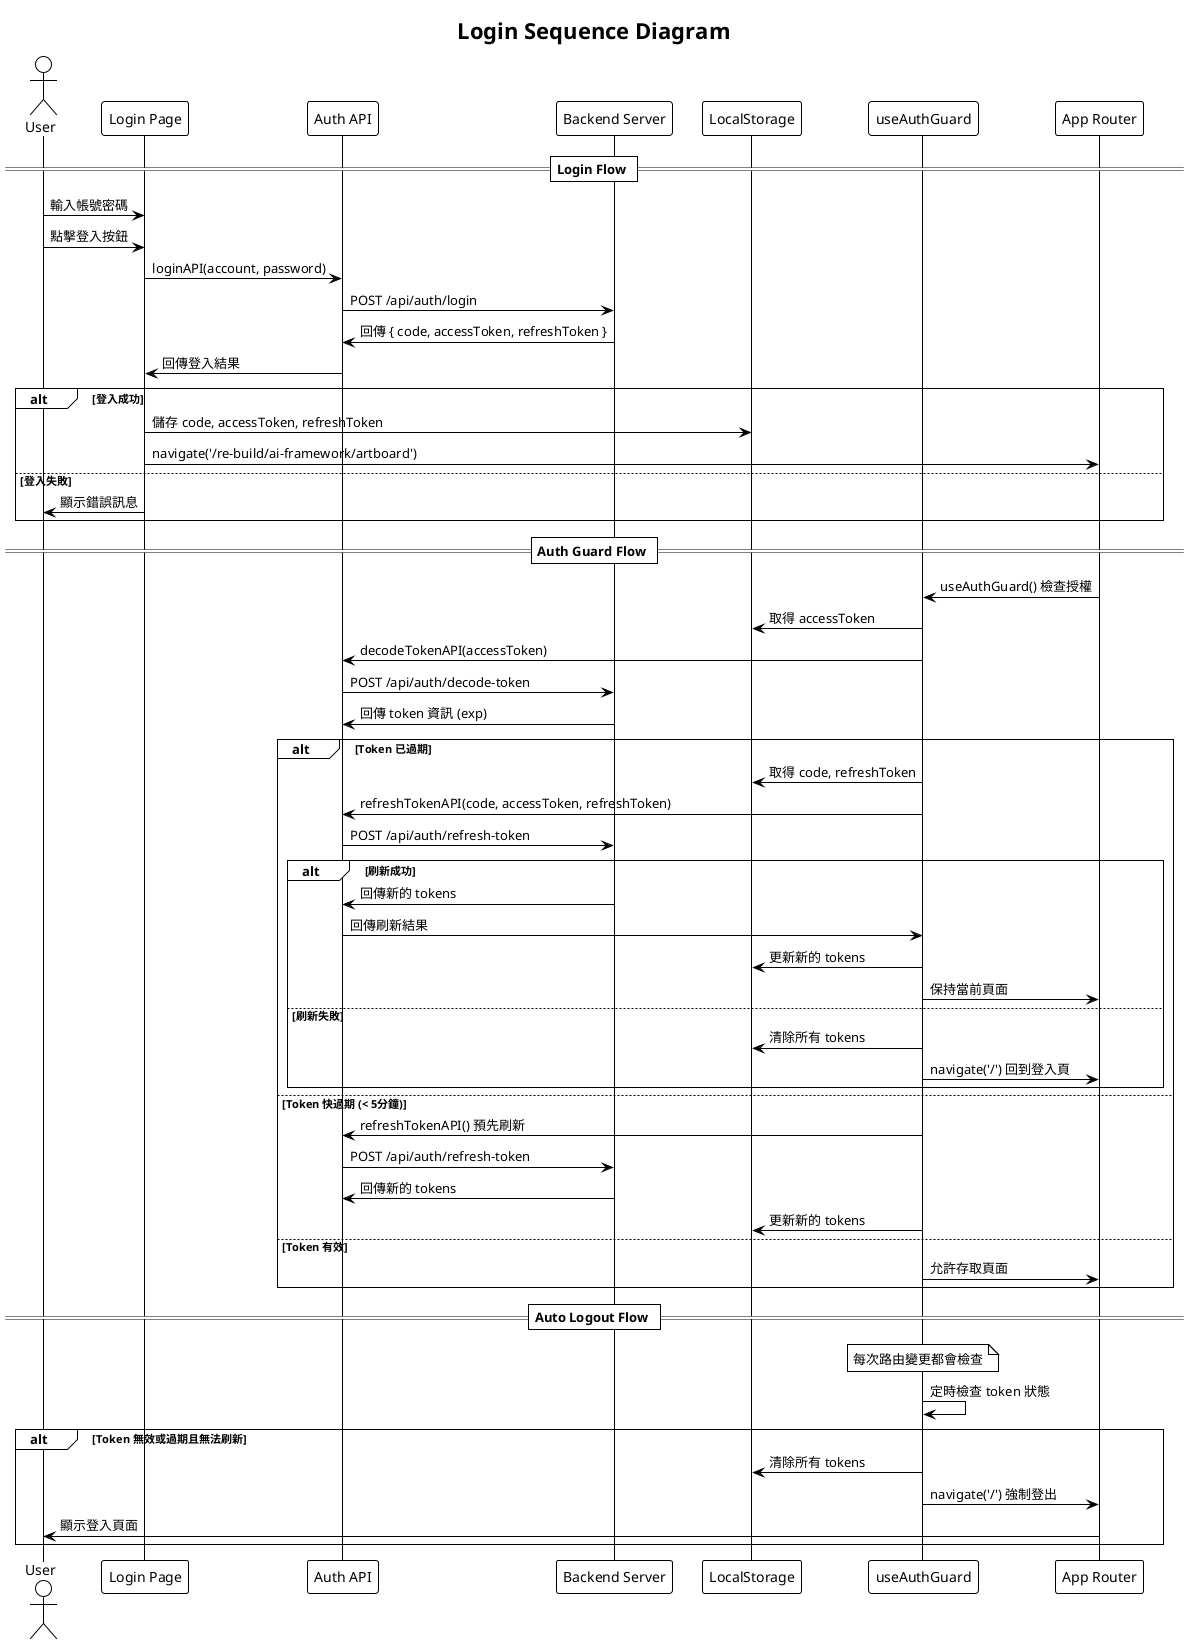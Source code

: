 @startuml
!theme plain
title Login Sequence Diagram

actor User
participant "Login Page" as Login
participant "Auth API" as AuthAPI
participant "Backend Server" as Backend
participant "LocalStorage" as Storage
participant "useAuthGuard" as AuthGuard
participant "App Router" as Router

== Login Flow ==
User -> Login: 輸入帳號密碼
User -> Login: 點擊登入按鈕

Login -> AuthAPI: loginAPI(account, password)
AuthAPI -> Backend: POST /api/auth/login
Backend -> AuthAPI: 回傳 { code, accessToken, refreshToken }
AuthAPI -> Login: 回傳登入結果

alt 登入成功
    Login -> Storage: 儲存 code, accessToken, refreshToken
    Login -> Router: navigate('/re-build/ai-framework/artboard')
else 登入失敗
    Login -> User: 顯示錯誤訊息
end

== Auth Guard Flow ==
Router -> AuthGuard: useAuthGuard() 檢查授權
AuthGuard -> Storage: 取得 accessToken
AuthGuard -> AuthAPI: decodeTokenAPI(accessToken)
AuthAPI -> Backend: POST /api/auth/decode-token
Backend -> AuthAPI: 回傳 token 資訊 (exp)

alt Token 已過期
    AuthGuard -> Storage: 取得 code, refreshToken
    AuthGuard -> AuthAPI: refreshTokenAPI(code, accessToken, refreshToken)
    AuthAPI -> Backend: POST /api/auth/refresh-token

    alt 刷新成功
        Backend -> AuthAPI: 回傳新的 tokens
        AuthAPI -> AuthGuard: 回傳刷新結果
        AuthGuard -> Storage: 更新新的 tokens
        AuthGuard -> Router: 保持當前頁面
    else 刷新失敗
        AuthGuard -> Storage: 清除所有 tokens
        AuthGuard -> Router: navigate('/') 回到登入頁
    end

else Token 快過期 (< 5分鐘)
    AuthGuard -> AuthAPI: refreshTokenAPI() 預先刷新
    AuthAPI -> Backend: POST /api/auth/refresh-token
    Backend -> AuthAPI: 回傳新的 tokens
    AuthGuard -> Storage: 更新新的 tokens

else Token 有效
    AuthGuard -> Router: 允許存取頁面
end

== Auto Logout Flow ==
note over AuthGuard: 每次路由變更都會檢查
AuthGuard -> AuthGuard: 定時檢查 token 狀態
alt Token 無效或過期且無法刷新
    AuthGuard -> Storage: 清除所有 tokens
    AuthGuard -> Router: navigate('/') 強制登出
    Router -> User: 顯示登入頁面
end

@enduml
